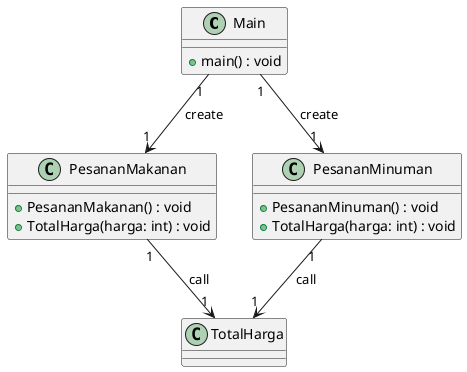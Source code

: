 @startuml

class Main {
    +main() : void
}

class PesananMakanan {
    +PesananMakanan() : void
    +TotalHarga(harga: int) : void
}

class PesananMinuman {
    +PesananMinuman() : void
    +TotalHarga(harga: int) : void
}

Main "1" --> "1" PesananMakanan : create
Main "1" --> "1" PesananMinuman : create
PesananMakanan "1" --> "1" TotalHarga : call
PesananMinuman "1" --> "1" TotalHarga : call

@enduml